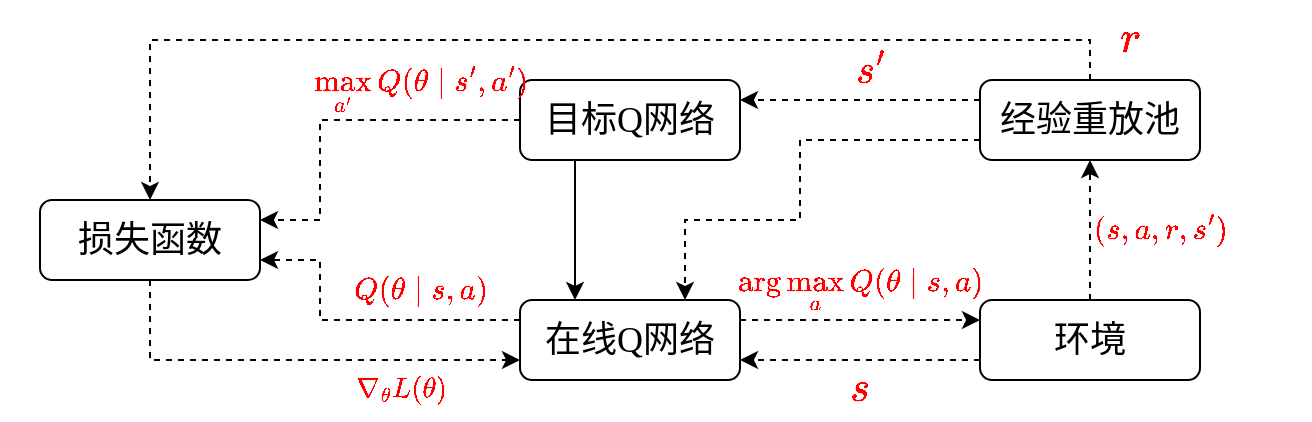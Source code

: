 <mxfile version="24.0.0" type="github">
  <diagram name="第 1 页" id="viXPcgzQtF_HTTYb_Ynw">
    <mxGraphModel dx="783" dy="581" grid="1" gridSize="10" guides="1" tooltips="1" connect="1" arrows="1" fold="1" page="1" pageScale="1" pageWidth="827" pageHeight="1169" math="1" shadow="0">
      <root>
        <mxCell id="0" />
        <mxCell id="1" parent="0" />
        <mxCell id="Py8gDE9-c-yzgaqU1A0x-12" style="edgeStyle=orthogonalEdgeStyle;rounded=0;orthogonalLoop=1;jettySize=auto;html=1;entryX=0.25;entryY=0;entryDx=0;entryDy=0;exitX=0.25;exitY=1;exitDx=0;exitDy=0;" parent="1" source="Py8gDE9-c-yzgaqU1A0x-1" target="Py8gDE9-c-yzgaqU1A0x-4" edge="1">
          <mxGeometry relative="1" as="geometry" />
        </mxCell>
        <mxCell id="Py8gDE9-c-yzgaqU1A0x-14" style="edgeStyle=orthogonalEdgeStyle;rounded=0;orthogonalLoop=1;jettySize=auto;html=1;entryX=1;entryY=0.25;entryDx=0;entryDy=0;dashed=1;" parent="1" source="Py8gDE9-c-yzgaqU1A0x-1" target="Py8gDE9-c-yzgaqU1A0x-6" edge="1">
          <mxGeometry relative="1" as="geometry">
            <Array as="points">
              <mxPoint x="250" y="230" />
              <mxPoint x="250" y="280" />
            </Array>
          </mxGeometry>
        </mxCell>
        <mxCell id="Py8gDE9-c-yzgaqU1A0x-1" value="&lt;font style=&quot;font-size: 18px;&quot; face=&quot;Times New Roman&quot;&gt;目标Q网络&lt;/font&gt;" style="rounded=1;whiteSpace=wrap;html=1;" parent="1" vertex="1">
          <mxGeometry x="350" y="210" width="110" height="40" as="geometry" />
        </mxCell>
        <mxCell id="Py8gDE9-c-yzgaqU1A0x-18" style="edgeStyle=orthogonalEdgeStyle;rounded=0;orthogonalLoop=1;jettySize=auto;html=1;entryX=1;entryY=0.25;entryDx=0;entryDy=0;exitX=0;exitY=0.25;exitDx=0;exitDy=0;dashed=1;" parent="1" source="Py8gDE9-c-yzgaqU1A0x-3" target="Py8gDE9-c-yzgaqU1A0x-1" edge="1">
          <mxGeometry relative="1" as="geometry" />
        </mxCell>
        <mxCell id="Py8gDE9-c-yzgaqU1A0x-19" style="edgeStyle=orthogonalEdgeStyle;rounded=0;orthogonalLoop=1;jettySize=auto;html=1;exitX=0;exitY=0.75;exitDx=0;exitDy=0;entryX=0.75;entryY=0;entryDx=0;entryDy=0;dashed=1;" parent="1" source="Py8gDE9-c-yzgaqU1A0x-3" target="Py8gDE9-c-yzgaqU1A0x-4" edge="1">
          <mxGeometry relative="1" as="geometry">
            <Array as="points">
              <mxPoint x="490" y="240" />
              <mxPoint x="490" y="280" />
              <mxPoint x="433" y="280" />
            </Array>
          </mxGeometry>
        </mxCell>
        <mxCell id="j4-gx3Ufi2gw1g6tloIW-1" style="edgeStyle=orthogonalEdgeStyle;rounded=0;orthogonalLoop=1;jettySize=auto;html=1;dashed=1;" edge="1" parent="1" source="Py8gDE9-c-yzgaqU1A0x-3" target="Py8gDE9-c-yzgaqU1A0x-6">
          <mxGeometry relative="1" as="geometry">
            <Array as="points">
              <mxPoint x="635" y="190" />
              <mxPoint x="165" y="190" />
            </Array>
          </mxGeometry>
        </mxCell>
        <mxCell id="Py8gDE9-c-yzgaqU1A0x-3" value="&lt;font size=&quot;4&quot; face=&quot;Times New Roman&quot;&gt;经验重放池&lt;/font&gt;" style="rounded=1;whiteSpace=wrap;html=1;" parent="1" vertex="1">
          <mxGeometry x="580" y="210" width="110" height="40" as="geometry" />
        </mxCell>
        <mxCell id="Py8gDE9-c-yzgaqU1A0x-13" style="edgeStyle=orthogonalEdgeStyle;rounded=0;orthogonalLoop=1;jettySize=auto;html=1;entryX=1;entryY=0.75;entryDx=0;entryDy=0;dashed=1;exitX=0;exitY=0.25;exitDx=0;exitDy=0;" parent="1" source="Py8gDE9-c-yzgaqU1A0x-4" target="Py8gDE9-c-yzgaqU1A0x-6" edge="1">
          <mxGeometry relative="1" as="geometry">
            <Array as="points">
              <mxPoint x="250" y="330" />
              <mxPoint x="250" y="300" />
            </Array>
          </mxGeometry>
        </mxCell>
        <mxCell id="Py8gDE9-c-yzgaqU1A0x-20" style="edgeStyle=orthogonalEdgeStyle;rounded=0;orthogonalLoop=1;jettySize=auto;html=1;exitX=1;exitY=0.25;exitDx=0;exitDy=0;entryX=0;entryY=0.25;entryDx=0;entryDy=0;dashed=1;" parent="1" source="Py8gDE9-c-yzgaqU1A0x-4" target="Py8gDE9-c-yzgaqU1A0x-5" edge="1">
          <mxGeometry relative="1" as="geometry" />
        </mxCell>
        <mxCell id="Py8gDE9-c-yzgaqU1A0x-4" value="&lt;font style=&quot;font-size: 18px;&quot; face=&quot;Times New Roman&quot;&gt;在线Q网络&lt;/font&gt;" style="rounded=1;whiteSpace=wrap;html=1;" parent="1" vertex="1">
          <mxGeometry x="350" y="320" width="110" height="40" as="geometry" />
        </mxCell>
        <mxCell id="Py8gDE9-c-yzgaqU1A0x-21" style="edgeStyle=orthogonalEdgeStyle;rounded=0;orthogonalLoop=1;jettySize=auto;html=1;exitX=0;exitY=0.75;exitDx=0;exitDy=0;entryX=1;entryY=0.75;entryDx=0;entryDy=0;dashed=1;" parent="1" source="Py8gDE9-c-yzgaqU1A0x-5" target="Py8gDE9-c-yzgaqU1A0x-4" edge="1">
          <mxGeometry relative="1" as="geometry" />
        </mxCell>
        <mxCell id="Py8gDE9-c-yzgaqU1A0x-22" style="edgeStyle=orthogonalEdgeStyle;rounded=0;orthogonalLoop=1;jettySize=auto;html=1;entryX=0.5;entryY=1;entryDx=0;entryDy=0;dashed=1;" parent="1" source="Py8gDE9-c-yzgaqU1A0x-5" target="Py8gDE9-c-yzgaqU1A0x-3" edge="1">
          <mxGeometry relative="1" as="geometry" />
        </mxCell>
        <mxCell id="Py8gDE9-c-yzgaqU1A0x-5" value="&lt;font size=&quot;4&quot; face=&quot;Times New Roman&quot;&gt;环境&lt;/font&gt;" style="rounded=1;whiteSpace=wrap;html=1;" parent="1" vertex="1">
          <mxGeometry x="580" y="320" width="110" height="40" as="geometry" />
        </mxCell>
        <mxCell id="Py8gDE9-c-yzgaqU1A0x-15" style="edgeStyle=orthogonalEdgeStyle;rounded=0;orthogonalLoop=1;jettySize=auto;html=1;entryX=0;entryY=0.75;entryDx=0;entryDy=0;dashed=1;exitX=0.5;exitY=1;exitDx=0;exitDy=0;" parent="1" source="Py8gDE9-c-yzgaqU1A0x-6" target="Py8gDE9-c-yzgaqU1A0x-4" edge="1">
          <mxGeometry relative="1" as="geometry">
            <Array as="points">
              <mxPoint x="165" y="350" />
            </Array>
            <mxPoint x="230" y="310" as="sourcePoint" />
          </mxGeometry>
        </mxCell>
        <mxCell id="Py8gDE9-c-yzgaqU1A0x-6" value="&lt;font size=&quot;4&quot; face=&quot;Times New Roman&quot;&gt;损失函数&lt;/font&gt;" style="rounded=1;whiteSpace=wrap;html=1;" parent="1" vertex="1">
          <mxGeometry x="110" y="270" width="110" height="40" as="geometry" />
        </mxCell>
        <mxCell id="Py8gDE9-c-yzgaqU1A0x-24" value="&lt;font color=&quot;#ff0000&quot; style=&quot;font-size: 19px;&quot;&gt;$$r$$&lt;/font&gt;" style="text;html=1;align=center;verticalAlign=middle;resizable=0;points=[];autosize=1;strokeColor=none;fillColor=none;" parent="1" vertex="1">
          <mxGeometry x="620" y="170" width="70" height="40" as="geometry" />
        </mxCell>
        <mxCell id="Py8gDE9-c-yzgaqU1A0x-25" value="&lt;font style=&quot;font-size: 13px;&quot; color=&quot;#ff0000&quot;&gt;$$\arg\max_aQ(\theta\mid s,a)$$&lt;/font&gt;" style="text;html=1;align=center;verticalAlign=middle;resizable=0;points=[];autosize=1;strokeColor=none;fillColor=none;" parent="1" vertex="1">
          <mxGeometry x="415" y="300" width="210" height="30" as="geometry" />
        </mxCell>
        <mxCell id="Py8gDE9-c-yzgaqU1A0x-26" value="&lt;font style=&quot;font-size: 13px;&quot; color=&quot;#ff0000&quot;&gt;$$\max_{a^{\prime}}\color{red}{Q(\theta\mid s^{\prime},a^{\prime})}$$&lt;/font&gt;" style="text;html=1;align=center;verticalAlign=middle;resizable=0;points=[];autosize=1;strokeColor=none;fillColor=none;" parent="1" vertex="1">
          <mxGeometry x="90" y="200" width="420" height="30" as="geometry" />
        </mxCell>
        <mxCell id="Py8gDE9-c-yzgaqU1A0x-28" value="&lt;font style=&quot;font-size: 13px;&quot; color=&quot;#ff0000&quot;&gt;$$Q(\theta\mid s,a)$$&lt;/font&gt;" style="text;html=1;align=center;verticalAlign=middle;resizable=0;points=[];autosize=1;strokeColor=none;fillColor=none;" parent="1" vertex="1">
          <mxGeometry x="225" y="300" width="150" height="30" as="geometry" />
        </mxCell>
        <mxCell id="Py8gDE9-c-yzgaqU1A0x-29" value="$$\color{red}{\nabla_\theta L(\theta)}$$" style="text;html=1;align=center;verticalAlign=middle;resizable=0;points=[];autosize=1;strokeColor=none;fillColor=none;" parent="1" vertex="1">
          <mxGeometry x="175" y="350" width="230" height="30" as="geometry" />
        </mxCell>
        <mxCell id="Py8gDE9-c-yzgaqU1A0x-33" value="&lt;font style=&quot;font-size: 13px;&quot; color=&quot;#ff0000&quot;&gt;$$(s,a,r,s^{\prime})$$&lt;/font&gt;" style="text;html=1;align=center;verticalAlign=middle;resizable=0;points=[];autosize=1;strokeColor=none;fillColor=none;" parent="1" vertex="1">
          <mxGeometry x="595" y="270" width="150" height="30" as="geometry" />
        </mxCell>
        <mxCell id="Py8gDE9-c-yzgaqU1A0x-34" value="&lt;font style=&quot;font-size: 18px;&quot; color=&quot;#ff0000&quot;&gt;$$s$$&lt;/font&gt;" style="text;html=1;align=center;verticalAlign=middle;resizable=0;points=[];autosize=1;strokeColor=none;fillColor=none;" parent="1" vertex="1">
          <mxGeometry x="485" y="350" width="70" height="30" as="geometry" />
        </mxCell>
        <mxCell id="Py8gDE9-c-yzgaqU1A0x-36" value="&lt;font style=&quot;font-size: 17px;&quot; color=&quot;#ff0000&quot;&gt;$$s^{\prime}$$&lt;/font&gt;" style="text;html=1;align=center;verticalAlign=middle;resizable=0;points=[];autosize=1;strokeColor=none;fillColor=none;" parent="1" vertex="1">
          <mxGeometry x="455" y="190" width="140" height="30" as="geometry" />
        </mxCell>
      </root>
    </mxGraphModel>
  </diagram>
</mxfile>
